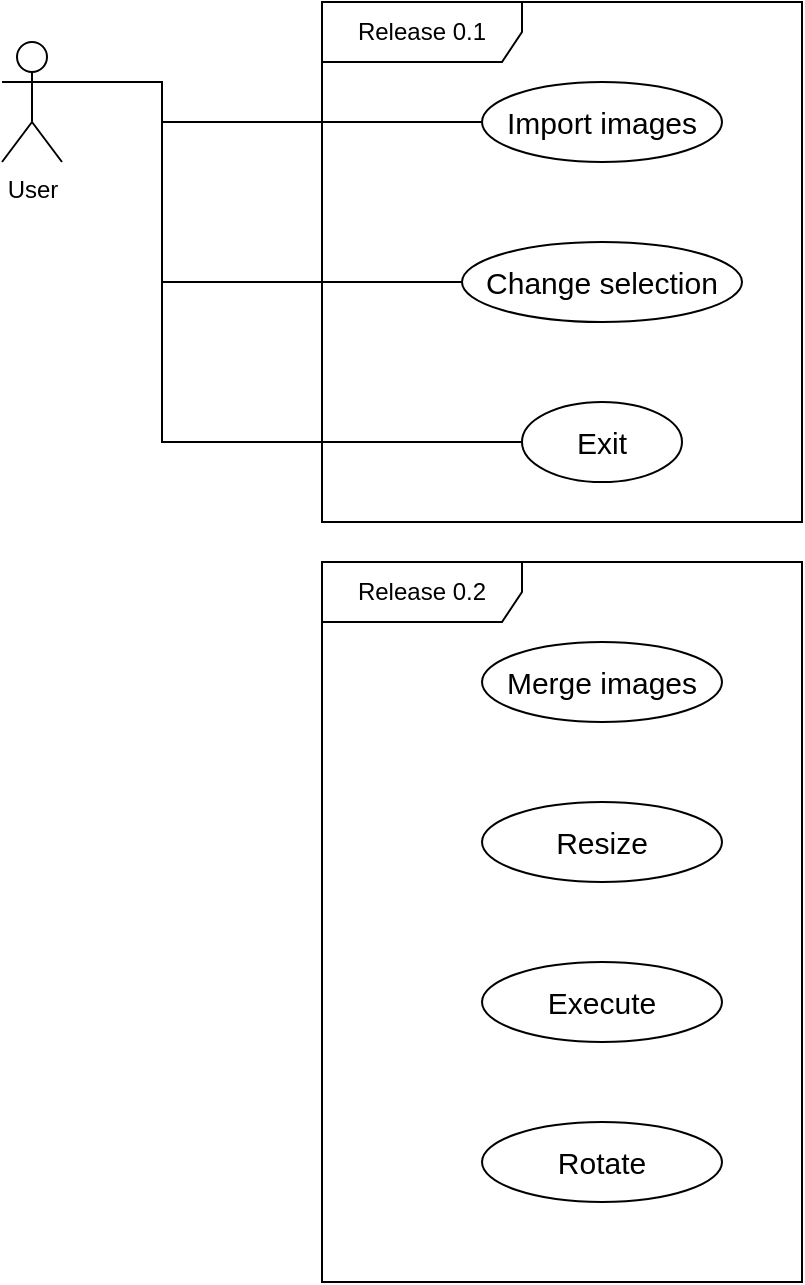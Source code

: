 <mxfile version="11.3.0" type="device" pages="1"><diagram name="Page-1" id="9361dd3d-8414-5efd-6122-117bd74ce7a7"><mxGraphModel dx="46663" dy="-17814.5" grid="1" gridSize="10" guides="1" tooltips="1" connect="1" arrows="1" fold="1" page="1" pageScale="1.5" pageWidth="1169" pageHeight="827" background="#ffffff" math="0" shadow="0"><root><mxCell id="0"/><mxCell id="1" parent="0"/><mxCell id="1Ig131WTVvKLoFPh3N3X-98" value="Release 0.1" style="shape=umlFrame;whiteSpace=wrap;html=1;width=100;height=30;align=center;" parent="1" vertex="1"><mxGeometry x="-45400" y="18680" width="240" height="260" as="geometry"/></mxCell><mxCell id="1Ig131WTVvKLoFPh3N3X-94" style="edgeStyle=orthogonalEdgeStyle;rounded=0;orthogonalLoop=1;jettySize=auto;html=1;entryX=0;entryY=0.5;entryDx=0;entryDy=0;endArrow=none;endFill=0;exitX=1;exitY=0.333;exitDx=0;exitDy=0;exitPerimeter=0;" parent="1" source="1Ig131WTVvKLoFPh3N3X-89" target="1Ig131WTVvKLoFPh3N3X-91" edge="1"><mxGeometry relative="1" as="geometry"><Array as="points"><mxPoint x="-45480" y="18720"/><mxPoint x="-45480" y="18740"/></Array></mxGeometry></mxCell><mxCell id="1Ig131WTVvKLoFPh3N3X-95" style="edgeStyle=orthogonalEdgeStyle;rounded=0;orthogonalLoop=1;jettySize=auto;html=1;entryX=0;entryY=0.5;entryDx=0;entryDy=0;endArrow=none;endFill=0;exitX=1;exitY=0.333;exitDx=0;exitDy=0;exitPerimeter=0;" parent="1" source="1Ig131WTVvKLoFPh3N3X-89" target="1Ig131WTVvKLoFPh3N3X-92" edge="1"><mxGeometry relative="1" as="geometry"><Array as="points"><mxPoint x="-45480" y="18720"/><mxPoint x="-45480" y="18820"/></Array></mxGeometry></mxCell><mxCell id="1Ig131WTVvKLoFPh3N3X-96" style="edgeStyle=orthogonalEdgeStyle;rounded=0;orthogonalLoop=1;jettySize=auto;html=1;endArrow=none;endFill=0;entryX=0;entryY=0.5;entryDx=0;entryDy=0;" parent="1" target="1Ig131WTVvKLoFPh3N3X-93" edge="1"><mxGeometry relative="1" as="geometry"><mxPoint x="-45520" y="18720" as="sourcePoint"/><mxPoint x="-45227" y="19025" as="targetPoint"/><Array as="points"><mxPoint x="-45480" y="18720"/><mxPoint x="-45480" y="18900"/></Array></mxGeometry></mxCell><mxCell id="1Ig131WTVvKLoFPh3N3X-89" value="User" style="shape=umlActor;verticalLabelPosition=bottom;labelBackgroundColor=#ffffff;verticalAlign=top;html=1;" parent="1" vertex="1"><mxGeometry x="-45560" y="18700" width="30" height="60" as="geometry"/></mxCell><mxCell id="1Ig131WTVvKLoFPh3N3X-91" value="Import images" style="ellipse;whiteSpace=wrap;html=1;fontSize=15;" parent="1" vertex="1"><mxGeometry x="-45320" y="18720" width="120" height="40" as="geometry"/></mxCell><mxCell id="1Ig131WTVvKLoFPh3N3X-92" value="Change selection" style="ellipse;whiteSpace=wrap;html=1;fontSize=15;" parent="1" vertex="1"><mxGeometry x="-45330" y="18800" width="140" height="40" as="geometry"/></mxCell><mxCell id="1Ig131WTVvKLoFPh3N3X-93" value="Exit" style="ellipse;whiteSpace=wrap;html=1;fontSize=15;" parent="1" vertex="1"><mxGeometry x="-45300" y="18880" width="80" height="40" as="geometry"/></mxCell><mxCell id="TzrAzEMmx7E-zMjqUaRl-1" value="Release 0.2" style="shape=umlFrame;whiteSpace=wrap;html=1;width=100;height=30;" parent="1" vertex="1"><mxGeometry x="-45400" y="18960" width="240" height="360" as="geometry"/></mxCell><mxCell id="TzrAzEMmx7E-zMjqUaRl-2" value="Merge images" style="ellipse;whiteSpace=wrap;html=1;fontSize=15;" parent="1" vertex="1"><mxGeometry x="-45320" y="19000" width="120" height="40" as="geometry"/></mxCell><mxCell id="MhjxUiyb3e-35sOO7gFr-1" value="Resize" style="ellipse;whiteSpace=wrap;html=1;fontSize=15;" parent="1" vertex="1"><mxGeometry x="-45320" y="19080" width="120" height="40" as="geometry"/></mxCell><mxCell id="MhjxUiyb3e-35sOO7gFr-2" value="Execute" style="ellipse;whiteSpace=wrap;html=1;fontSize=15;" parent="1" vertex="1"><mxGeometry x="-45320" y="19160" width="120" height="40" as="geometry"/></mxCell><mxCell id="Oa1NQ0oPNYUWLOqd8CfZ-1" value="Rotate" style="ellipse;whiteSpace=wrap;html=1;fontSize=15;" vertex="1" parent="1"><mxGeometry x="-45320" y="19240" width="120" height="40" as="geometry"/></mxCell></root></mxGraphModel></diagram></mxfile>